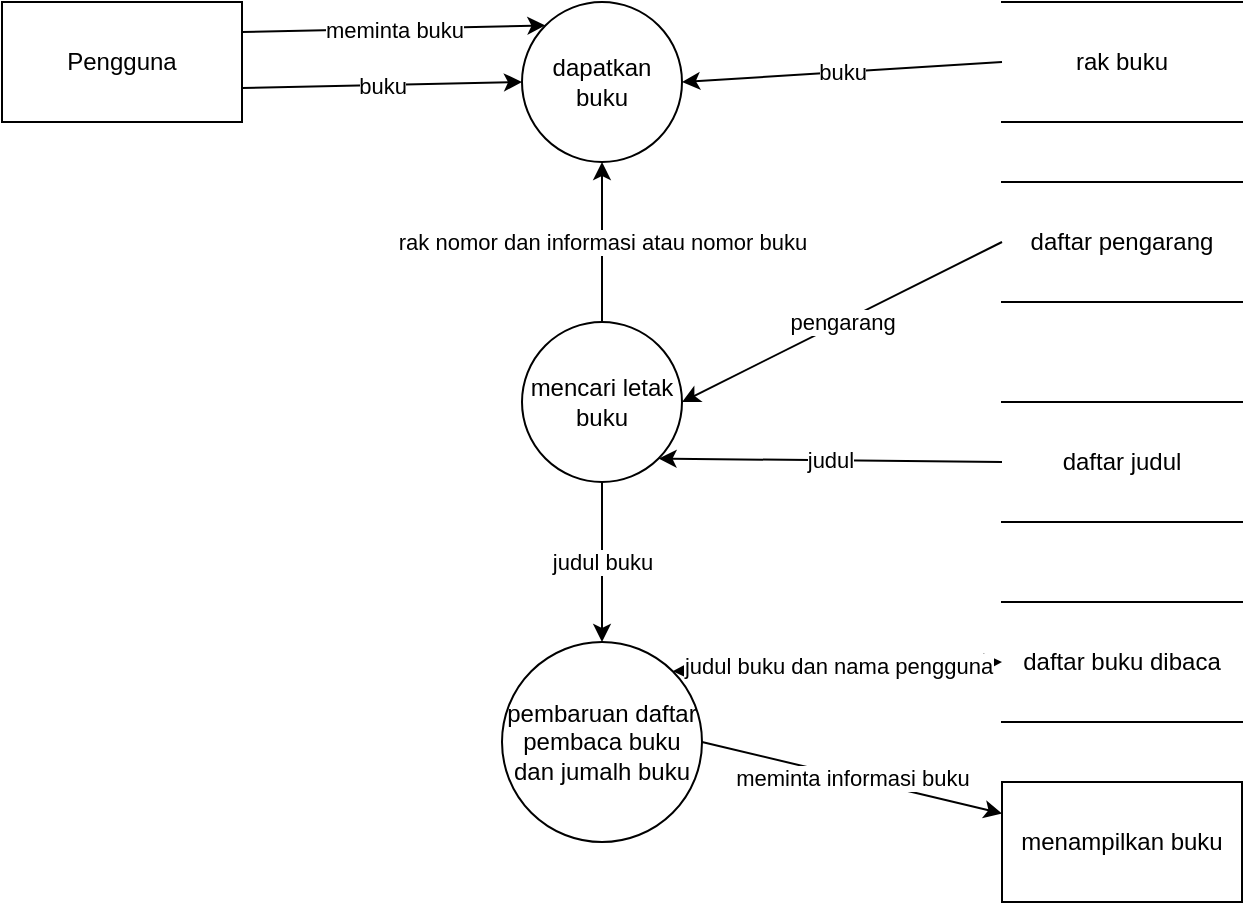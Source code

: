 <mxfile version="21.6.6" type="github">
  <diagram name="Halaman-1" id="MYogeUl-w8vbvfO0HhdK">
    <mxGraphModel dx="794" dy="712" grid="1" gridSize="10" guides="1" tooltips="1" connect="1" arrows="1" fold="1" page="1" pageScale="1" pageWidth="827" pageHeight="1169" math="0" shadow="0">
      <root>
        <mxCell id="0" />
        <mxCell id="1" parent="0" />
        <mxCell id="tGttYDdX-y-9wnAoptIY-1" value="Pengguna" style="rounded=0;whiteSpace=wrap;html=1;" vertex="1" parent="1">
          <mxGeometry x="60" y="40" width="120" height="60" as="geometry" />
        </mxCell>
        <mxCell id="tGttYDdX-y-9wnAoptIY-2" value="menampilkan buku" style="rounded=0;whiteSpace=wrap;html=1;" vertex="1" parent="1">
          <mxGeometry x="560" y="430" width="120" height="60" as="geometry" />
        </mxCell>
        <mxCell id="tGttYDdX-y-9wnAoptIY-3" value="dapatkan buku" style="ellipse;whiteSpace=wrap;html=1;aspect=fixed;" vertex="1" parent="1">
          <mxGeometry x="320" y="40" width="80" height="80" as="geometry" />
        </mxCell>
        <mxCell id="tGttYDdX-y-9wnAoptIY-4" value="mencari letak buku" style="ellipse;whiteSpace=wrap;html=1;aspect=fixed;" vertex="1" parent="1">
          <mxGeometry x="320" y="200" width="80" height="80" as="geometry" />
        </mxCell>
        <mxCell id="tGttYDdX-y-9wnAoptIY-5" value="pembaruan daftar pembaca buku dan jumalh buku" style="ellipse;whiteSpace=wrap;html=1;aspect=fixed;" vertex="1" parent="1">
          <mxGeometry x="310" y="360" width="100" height="100" as="geometry" />
        </mxCell>
        <mxCell id="tGttYDdX-y-9wnAoptIY-6" value="rak buku" style="shape=partialRectangle;whiteSpace=wrap;html=1;left=0;right=0;fillColor=none;" vertex="1" parent="1">
          <mxGeometry x="560" y="40" width="120" height="60" as="geometry" />
        </mxCell>
        <mxCell id="tGttYDdX-y-9wnAoptIY-7" value="daftar pengarang" style="shape=partialRectangle;whiteSpace=wrap;html=1;left=0;right=0;fillColor=none;" vertex="1" parent="1">
          <mxGeometry x="560" y="130" width="120" height="60" as="geometry" />
        </mxCell>
        <mxCell id="tGttYDdX-y-9wnAoptIY-8" value="daftar judul" style="shape=partialRectangle;whiteSpace=wrap;html=1;left=0;right=0;fillColor=none;" vertex="1" parent="1">
          <mxGeometry x="560" y="240" width="120" height="60" as="geometry" />
        </mxCell>
        <mxCell id="tGttYDdX-y-9wnAoptIY-9" value="daftar buku dibaca" style="shape=partialRectangle;whiteSpace=wrap;html=1;left=0;right=0;fillColor=none;" vertex="1" parent="1">
          <mxGeometry x="560" y="340" width="120" height="60" as="geometry" />
        </mxCell>
        <mxCell id="tGttYDdX-y-9wnAoptIY-10" value="" style="endArrow=classic;html=1;rounded=0;entryX=0;entryY=0;entryDx=0;entryDy=0;exitX=1;exitY=0.25;exitDx=0;exitDy=0;" edge="1" parent="1" source="tGttYDdX-y-9wnAoptIY-1" target="tGttYDdX-y-9wnAoptIY-3">
          <mxGeometry relative="1" as="geometry">
            <mxPoint x="180" y="69.5" as="sourcePoint" />
            <mxPoint x="310" y="70" as="targetPoint" />
          </mxGeometry>
        </mxCell>
        <mxCell id="tGttYDdX-y-9wnAoptIY-11" value="meminta buku" style="edgeLabel;resizable=0;html=1;align=center;verticalAlign=middle;" connectable="0" vertex="1" parent="tGttYDdX-y-9wnAoptIY-10">
          <mxGeometry relative="1" as="geometry" />
        </mxCell>
        <mxCell id="tGttYDdX-y-9wnAoptIY-14" value="" style="endArrow=classic;html=1;rounded=0;exitX=1;exitY=0.25;exitDx=0;exitDy=0;" edge="1" parent="1">
          <mxGeometry relative="1" as="geometry">
            <mxPoint x="180" y="83" as="sourcePoint" />
            <mxPoint x="320" y="80" as="targetPoint" />
          </mxGeometry>
        </mxCell>
        <mxCell id="tGttYDdX-y-9wnAoptIY-15" value="buku" style="edgeLabel;resizable=0;html=1;align=center;verticalAlign=middle;" connectable="0" vertex="1" parent="tGttYDdX-y-9wnAoptIY-14">
          <mxGeometry relative="1" as="geometry" />
        </mxCell>
        <mxCell id="tGttYDdX-y-9wnAoptIY-16" value="" style="endArrow=classic;html=1;rounded=0;entryX=1;entryY=0.5;entryDx=0;entryDy=0;exitX=0;exitY=0.5;exitDx=0;exitDy=0;" edge="1" parent="1" source="tGttYDdX-y-9wnAoptIY-6" target="tGttYDdX-y-9wnAoptIY-3">
          <mxGeometry relative="1" as="geometry">
            <mxPoint x="200" y="75" as="sourcePoint" />
            <mxPoint x="352" y="72" as="targetPoint" />
          </mxGeometry>
        </mxCell>
        <mxCell id="tGttYDdX-y-9wnAoptIY-17" value="buku" style="edgeLabel;resizable=0;html=1;align=center;verticalAlign=middle;" connectable="0" vertex="1" parent="tGttYDdX-y-9wnAoptIY-16">
          <mxGeometry relative="1" as="geometry" />
        </mxCell>
        <mxCell id="tGttYDdX-y-9wnAoptIY-18" value="" style="endArrow=classic;html=1;rounded=0;entryX=1;entryY=0.5;entryDx=0;entryDy=0;exitX=0;exitY=0.5;exitDx=0;exitDy=0;" edge="1" parent="1" source="tGttYDdX-y-9wnAoptIY-7" target="tGttYDdX-y-9wnAoptIY-4">
          <mxGeometry relative="1" as="geometry">
            <mxPoint x="580" y="80" as="sourcePoint" />
            <mxPoint x="410" y="90" as="targetPoint" />
          </mxGeometry>
        </mxCell>
        <mxCell id="tGttYDdX-y-9wnAoptIY-19" value="pengarang" style="edgeLabel;resizable=0;html=1;align=center;verticalAlign=middle;" connectable="0" vertex="1" parent="tGttYDdX-y-9wnAoptIY-18">
          <mxGeometry relative="1" as="geometry" />
        </mxCell>
        <mxCell id="tGttYDdX-y-9wnAoptIY-20" value="" style="endArrow=classic;html=1;rounded=0;entryX=1;entryY=1;entryDx=0;entryDy=0;exitX=0;exitY=0.5;exitDx=0;exitDy=0;" edge="1" parent="1" source="tGttYDdX-y-9wnAoptIY-8" target="tGttYDdX-y-9wnAoptIY-4">
          <mxGeometry relative="1" as="geometry">
            <mxPoint x="570" y="170" as="sourcePoint" />
            <mxPoint x="410" y="250" as="targetPoint" />
          </mxGeometry>
        </mxCell>
        <mxCell id="tGttYDdX-y-9wnAoptIY-21" value="judul" style="edgeLabel;resizable=0;html=1;align=center;verticalAlign=middle;" connectable="0" vertex="1" parent="tGttYDdX-y-9wnAoptIY-20">
          <mxGeometry relative="1" as="geometry" />
        </mxCell>
        <mxCell id="tGttYDdX-y-9wnAoptIY-22" value="judul buku dan nama pengguna" style="endArrow=classic;startArrow=classic;html=1;rounded=0;entryX=0;entryY=0.5;entryDx=0;entryDy=0;exitX=1;exitY=0;exitDx=0;exitDy=0;" edge="1" parent="1" source="tGttYDdX-y-9wnAoptIY-5" target="tGttYDdX-y-9wnAoptIY-9">
          <mxGeometry width="50" height="50" relative="1" as="geometry">
            <mxPoint x="380" y="390" as="sourcePoint" />
            <mxPoint x="430" y="340" as="targetPoint" />
          </mxGeometry>
        </mxCell>
        <mxCell id="tGttYDdX-y-9wnAoptIY-23" value="meminta informasi buku" style="endArrow=classic;html=1;rounded=0;exitX=1;exitY=0.5;exitDx=0;exitDy=0;" edge="1" parent="1" source="tGttYDdX-y-9wnAoptIY-5" target="tGttYDdX-y-9wnAoptIY-2">
          <mxGeometry width="50" height="50" relative="1" as="geometry">
            <mxPoint x="380" y="390" as="sourcePoint" />
            <mxPoint x="430" y="340" as="targetPoint" />
          </mxGeometry>
        </mxCell>
        <mxCell id="tGttYDdX-y-9wnAoptIY-24" value="judul buku" style="endArrow=classic;html=1;rounded=0;entryX=0.5;entryY=0;entryDx=0;entryDy=0;exitX=0.5;exitY=1;exitDx=0;exitDy=0;" edge="1" parent="1" source="tGttYDdX-y-9wnAoptIY-4" target="tGttYDdX-y-9wnAoptIY-5">
          <mxGeometry width="50" height="50" relative="1" as="geometry">
            <mxPoint x="380" y="390" as="sourcePoint" />
            <mxPoint x="430" y="340" as="targetPoint" />
          </mxGeometry>
        </mxCell>
        <mxCell id="tGttYDdX-y-9wnAoptIY-25" value="rak nomor dan informasi atau nomor buku" style="endArrow=classic;html=1;rounded=0;entryX=0.5;entryY=1;entryDx=0;entryDy=0;exitX=0.5;exitY=0;exitDx=0;exitDy=0;" edge="1" parent="1" source="tGttYDdX-y-9wnAoptIY-4" target="tGttYDdX-y-9wnAoptIY-3">
          <mxGeometry width="50" height="50" relative="1" as="geometry">
            <mxPoint x="370" y="290" as="sourcePoint" />
            <mxPoint x="370" y="370" as="targetPoint" />
          </mxGeometry>
        </mxCell>
      </root>
    </mxGraphModel>
  </diagram>
</mxfile>
